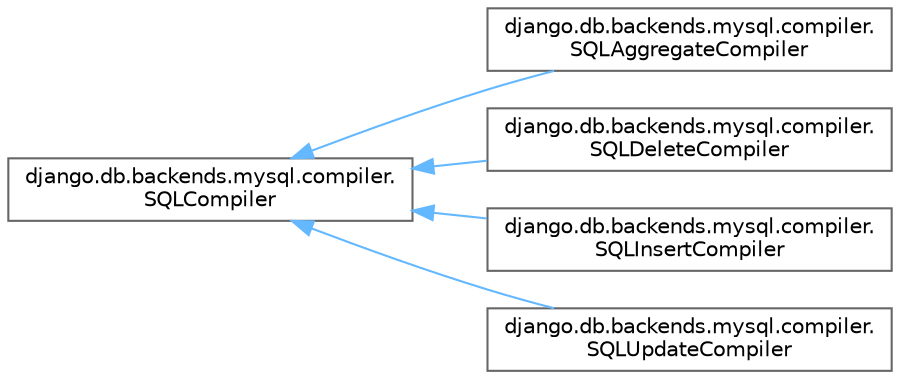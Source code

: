 digraph "Graphical Class Hierarchy"
{
 // LATEX_PDF_SIZE
  bgcolor="transparent";
  edge [fontname=Helvetica,fontsize=10,labelfontname=Helvetica,labelfontsize=10];
  node [fontname=Helvetica,fontsize=10,shape=box,height=0.2,width=0.4];
  rankdir="LR";
  Node0 [id="Node000000",label="django.db.backends.mysql.compiler.\lSQLCompiler",height=0.2,width=0.4,color="grey40", fillcolor="white", style="filled",URL="$classdjango_1_1db_1_1backends_1_1mysql_1_1compiler_1_1_s_q_l_compiler.html",tooltip=" "];
  Node0 -> Node1 [id="edge1449_Node000000_Node000001",dir="back",color="steelblue1",style="solid",tooltip=" "];
  Node1 [id="Node000001",label="django.db.backends.mysql.compiler.\lSQLAggregateCompiler",height=0.2,width=0.4,color="grey40", fillcolor="white", style="filled",URL="$classdjango_1_1db_1_1backends_1_1mysql_1_1compiler_1_1_s_q_l_aggregate_compiler.html",tooltip=" "];
  Node0 -> Node2 [id="edge1450_Node000000_Node000002",dir="back",color="steelblue1",style="solid",tooltip=" "];
  Node2 [id="Node000002",label="django.db.backends.mysql.compiler.\lSQLDeleteCompiler",height=0.2,width=0.4,color="grey40", fillcolor="white", style="filled",URL="$classdjango_1_1db_1_1backends_1_1mysql_1_1compiler_1_1_s_q_l_delete_compiler.html",tooltip=" "];
  Node0 -> Node3 [id="edge1451_Node000000_Node000003",dir="back",color="steelblue1",style="solid",tooltip=" "];
  Node3 [id="Node000003",label="django.db.backends.mysql.compiler.\lSQLInsertCompiler",height=0.2,width=0.4,color="grey40", fillcolor="white", style="filled",URL="$classdjango_1_1db_1_1backends_1_1mysql_1_1compiler_1_1_s_q_l_insert_compiler.html",tooltip=" "];
  Node0 -> Node4 [id="edge1452_Node000000_Node000004",dir="back",color="steelblue1",style="solid",tooltip=" "];
  Node4 [id="Node000004",label="django.db.backends.mysql.compiler.\lSQLUpdateCompiler",height=0.2,width=0.4,color="grey40", fillcolor="white", style="filled",URL="$classdjango_1_1db_1_1backends_1_1mysql_1_1compiler_1_1_s_q_l_update_compiler.html",tooltip=" "];
}
